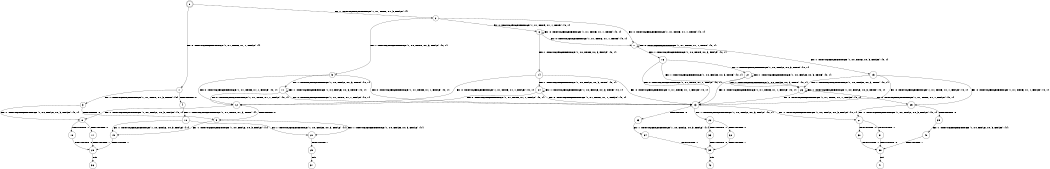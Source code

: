 digraph BCG {
size = "7, 10.5";
center = TRUE;
node [shape = circle];
0 [peripheries = 2];
0 -> 1 [label = "EX !0 !ATOMIC_EXCH_BRANCH (1, +1, TRUE, +1, 1, FALSE) !{}"];
0 -> 2 [label = "EX !1 !ATOMIC_EXCH_BRANCH (1, +1, TRUE, +1, 3, FALSE) !{}"];
1 -> 3 [label = "EX !1 !ATOMIC_EXCH_BRANCH (1, +1, TRUE, +1, 3, TRUE) !{0}"];
1 -> 4 [label = "TERMINATE !0"];
2 -> 5 [label = "EX !1 !ATOMIC_EXCH_BRANCH (1, +0, TRUE, +0, 3, FALSE) !{0, 1}"];
2 -> 6 [label = "EX !0 !ATOMIC_EXCH_BRANCH (1, +1, TRUE, +1, 1, TRUE) !{0, 1}"];
2 -> 7 [label = "EX !0 !ATOMIC_EXCH_BRANCH (1, +1, TRUE, +1, 1, TRUE) !{0, 1}"];
3 -> 8 [label = "EX !1 !ATOMIC_EXCH_BRANCH (1, +0, FALSE, +0, 3, FALSE) !{0, 1}"];
3 -> 9 [label = "TERMINATE !0"];
4 -> 10 [label = "EX !1 !ATOMIC_EXCH_BRANCH (1, +1, TRUE, +1, 3, TRUE) !{}"];
5 -> 11 [label = "EX !1 !ATOMIC_EXCH_BRANCH (1, +0, FALSE, +0, 3, TRUE) !{0, 1}"];
5 -> 12 [label = "EX !0 !ATOMIC_EXCH_BRANCH (1, +1, TRUE, +1, 1, FALSE) !{0, 1}"];
5 -> 13 [label = "EX !0 !ATOMIC_EXCH_BRANCH (1, +1, TRUE, +1, 1, FALSE) !{0, 1}"];
6 -> 6 [label = "EX !0 !ATOMIC_EXCH_BRANCH (1, +1, TRUE, +1, 1, TRUE) !{0, 1}"];
6 -> 14 [label = "EX !1 !ATOMIC_EXCH_BRANCH (1, +0, TRUE, +0, 3, FALSE) !{0, 1}"];
6 -> 7 [label = "EX !0 !ATOMIC_EXCH_BRANCH (1, +1, TRUE, +1, 1, TRUE) !{0, 1}"];
7 -> 15 [label = "EX !1 !ATOMIC_EXCH_BRANCH (1, +0, TRUE, +0, 3, FALSE) !{0, 1}"];
7 -> 7 [label = "EX !0 !ATOMIC_EXCH_BRANCH (1, +1, TRUE, +1, 1, TRUE) !{0, 1}"];
7 -> 16 [label = "EX !1 !ATOMIC_EXCH_BRANCH (1, +0, TRUE, +0, 3, FALSE) !{0, 1}"];
8 -> 17 [label = "TERMINATE !0"];
8 -> 18 [label = "TERMINATE !1"];
9 -> 19 [label = "EX !1 !ATOMIC_EXCH_BRANCH (1, +0, FALSE, +0, 3, FALSE) !{1}"];
9 -> 20 [label = "EX !1 !ATOMIC_EXCH_BRANCH (1, +0, FALSE, +0, 3, FALSE) !{1}"];
10 -> 19 [label = "EX !1 !ATOMIC_EXCH_BRANCH (1, +0, FALSE, +0, 3, FALSE) !{1}"];
10 -> 20 [label = "EX !1 !ATOMIC_EXCH_BRANCH (1, +0, FALSE, +0, 3, FALSE) !{1}"];
11 -> 11 [label = "EX !1 !ATOMIC_EXCH_BRANCH (1, +0, FALSE, +0, 3, TRUE) !{0, 1}"];
11 -> 12 [label = "EX !0 !ATOMIC_EXCH_BRANCH (1, +1, TRUE, +1, 1, FALSE) !{0, 1}"];
11 -> 13 [label = "EX !0 !ATOMIC_EXCH_BRANCH (1, +1, TRUE, +1, 1, FALSE) !{0, 1}"];
12 -> 8 [label = "EX !1 !ATOMIC_EXCH_BRANCH (1, +0, FALSE, +0, 3, FALSE) !{0, 1}"];
12 -> 9 [label = "TERMINATE !0"];
13 -> 21 [label = "EX !1 !ATOMIC_EXCH_BRANCH (1, +0, FALSE, +0, 3, FALSE) !{0, 1}"];
13 -> 22 [label = "EX !1 !ATOMIC_EXCH_BRANCH (1, +0, FALSE, +0, 3, FALSE) !{0, 1}"];
13 -> 23 [label = "TERMINATE !0"];
14 -> 12 [label = "EX !0 !ATOMIC_EXCH_BRANCH (1, +1, TRUE, +1, 1, FALSE) !{0, 1}"];
14 -> 24 [label = "EX !1 !ATOMIC_EXCH_BRANCH (1, +0, FALSE, +0, 3, TRUE) !{0, 1}"];
14 -> 13 [label = "EX !0 !ATOMIC_EXCH_BRANCH (1, +1, TRUE, +1, 1, FALSE) !{0, 1}"];
15 -> 25 [label = "EX !0 !ATOMIC_EXCH_BRANCH (1, +1, TRUE, +1, 1, FALSE) !{0, 1}"];
15 -> 26 [label = "EX !1 !ATOMIC_EXCH_BRANCH (1, +0, FALSE, +0, 3, TRUE) !{0, 1}"];
15 -> 13 [label = "EX !0 !ATOMIC_EXCH_BRANCH (1, +1, TRUE, +1, 1, FALSE) !{0, 1}"];
16 -> 26 [label = "EX !1 !ATOMIC_EXCH_BRANCH (1, +0, FALSE, +0, 3, TRUE) !{0, 1}"];
16 -> 13 [label = "EX !0 !ATOMIC_EXCH_BRANCH (1, +1, TRUE, +1, 1, FALSE) !{0, 1}"];
16 -> 27 [label = "EX !1 !ATOMIC_EXCH_BRANCH (1, +0, FALSE, +0, 3, TRUE) !{0, 1}"];
17 -> 28 [label = "TERMINATE !1"];
18 -> 28 [label = "TERMINATE !0"];
19 -> 28 [label = "TERMINATE !1"];
20 -> 29 [label = "TERMINATE !1"];
21 -> 30 [label = "TERMINATE !0"];
21 -> 31 [label = "TERMINATE !1"];
22 -> 32 [label = "TERMINATE !0"];
22 -> 33 [label = "TERMINATE !1"];
23 -> 34 [label = "EX !1 !ATOMIC_EXCH_BRANCH (1, +0, FALSE, +0, 3, FALSE) !{1}"];
24 -> 12 [label = "EX !0 !ATOMIC_EXCH_BRANCH (1, +1, TRUE, +1, 1, FALSE) !{0, 1}"];
24 -> 24 [label = "EX !1 !ATOMIC_EXCH_BRANCH (1, +0, FALSE, +0, 3, TRUE) !{0, 1}"];
24 -> 13 [label = "EX !0 !ATOMIC_EXCH_BRANCH (1, +1, TRUE, +1, 1, FALSE) !{0, 1}"];
25 -> 21 [label = "EX !1 !ATOMIC_EXCH_BRANCH (1, +0, FALSE, +0, 3, FALSE) !{0, 1}"];
25 -> 35 [label = "TERMINATE !0"];
26 -> 25 [label = "EX !0 !ATOMIC_EXCH_BRANCH (1, +1, TRUE, +1, 1, FALSE) !{0, 1}"];
26 -> 26 [label = "EX !1 !ATOMIC_EXCH_BRANCH (1, +0, FALSE, +0, 3, TRUE) !{0, 1}"];
26 -> 13 [label = "EX !0 !ATOMIC_EXCH_BRANCH (1, +1, TRUE, +1, 1, FALSE) !{0, 1}"];
27 -> 26 [label = "EX !1 !ATOMIC_EXCH_BRANCH (1, +0, FALSE, +0, 3, TRUE) !{0, 1}"];
27 -> 13 [label = "EX !0 !ATOMIC_EXCH_BRANCH (1, +1, TRUE, +1, 1, FALSE) !{0, 1}"];
27 -> 27 [label = "EX !1 !ATOMIC_EXCH_BRANCH (1, +0, FALSE, +0, 3, TRUE) !{0, 1}"];
28 -> 36 [label = "exit"];
29 -> 37 [label = "exit"];
30 -> 38 [label = "TERMINATE !1"];
31 -> 38 [label = "TERMINATE !0"];
32 -> 39 [label = "TERMINATE !1"];
33 -> 39 [label = "TERMINATE !0"];
34 -> 39 [label = "TERMINATE !1"];
35 -> 40 [label = "EX !1 !ATOMIC_EXCH_BRANCH (1, +0, FALSE, +0, 3, FALSE) !{1}"];
38 -> 41 [label = "exit"];
39 -> 42 [label = "exit"];
40 -> 38 [label = "TERMINATE !1"];
}
